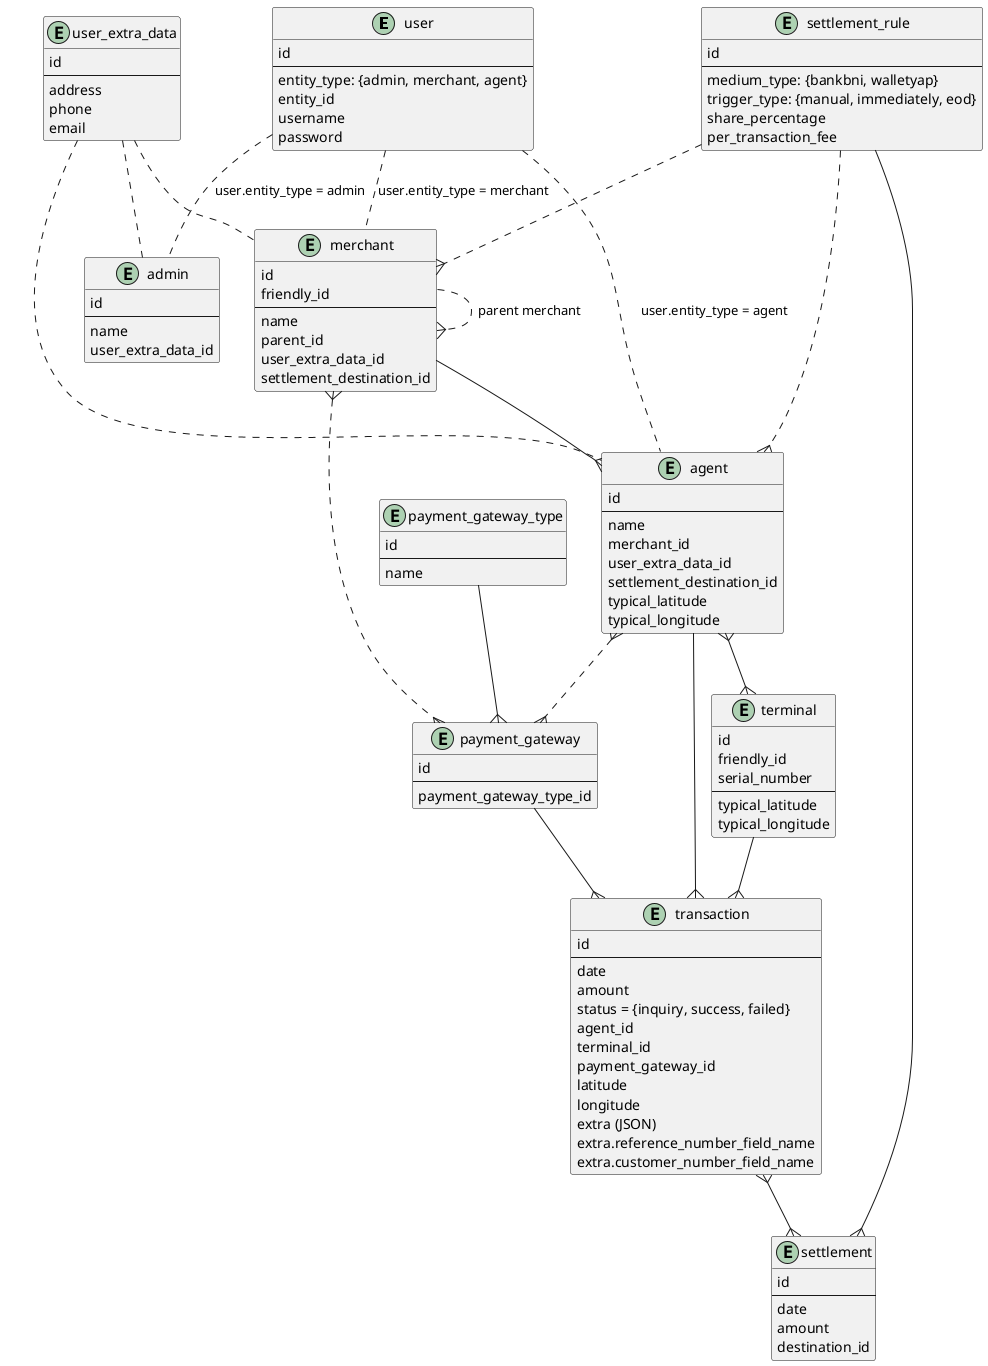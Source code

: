 @startuml

entity user {
    id
    --
    entity_type: {admin, merchant, agent}
    entity_id
    username
    password
}

entity user_extra_data {
    id
    --
    address
    phone
    email
}

entity admin {
    id
    --
    name
    user_extra_data_id
}

entity merchant {
    id
    friendly_id
    --
    name
    parent_id
    user_extra_data_id
    settlement_destination_id
}

entity agent {
    id
    --
    name
    merchant_id
    user_extra_data_id
    settlement_destination_id
    typical_latitude
    typical_longitude
}

entity terminal {
    id
    friendly_id
    serial_number
    --
    typical_latitude
    typical_longitude
}

entity payment_gateway_type {
    id
    --
    name
}

entity payment_gateway {
    id
    --
    payment_gateway_type_id
}

entity transaction {
    id
    --
    date
    amount
    status = {inquiry, success, failed}
    agent_id
    terminal_id
    payment_gateway_id
    latitude
    longitude
    extra (JSON)
    extra.reference_number_field_name
    extra.customer_number_field_name
}

entity settlement {
    id
    --
    date
    amount
    destination_id
}

entity settlement_rule {
    id
    --
    medium_type: {bankbni, walletyap}
    trigger_type: {manual, immediately, eod}
    share_percentage
    per_transaction_fee
}

user .. admin: user.entity_type = admin
user .. merchant: user.entity_type = merchant
user .. agent: user.entity_type = agent
user_extra_data .. admin
user_extra_data .. merchant
user_extra_data .. agent
merchant ..{ merchant: parent merchant
merchant --{ agent
agent }--{ terminal

payment_gateway_type --{ payment_gateway
merchant }..{ payment_gateway
agent }..{ payment_gateway

agent --{ transaction
terminal --{ transaction
payment_gateway --{ transaction

transaction }--{ settlement
settlement_rule --{ settlement
settlement_rule ..{ merchant
settlement_rule ..{ agent

@enduml
